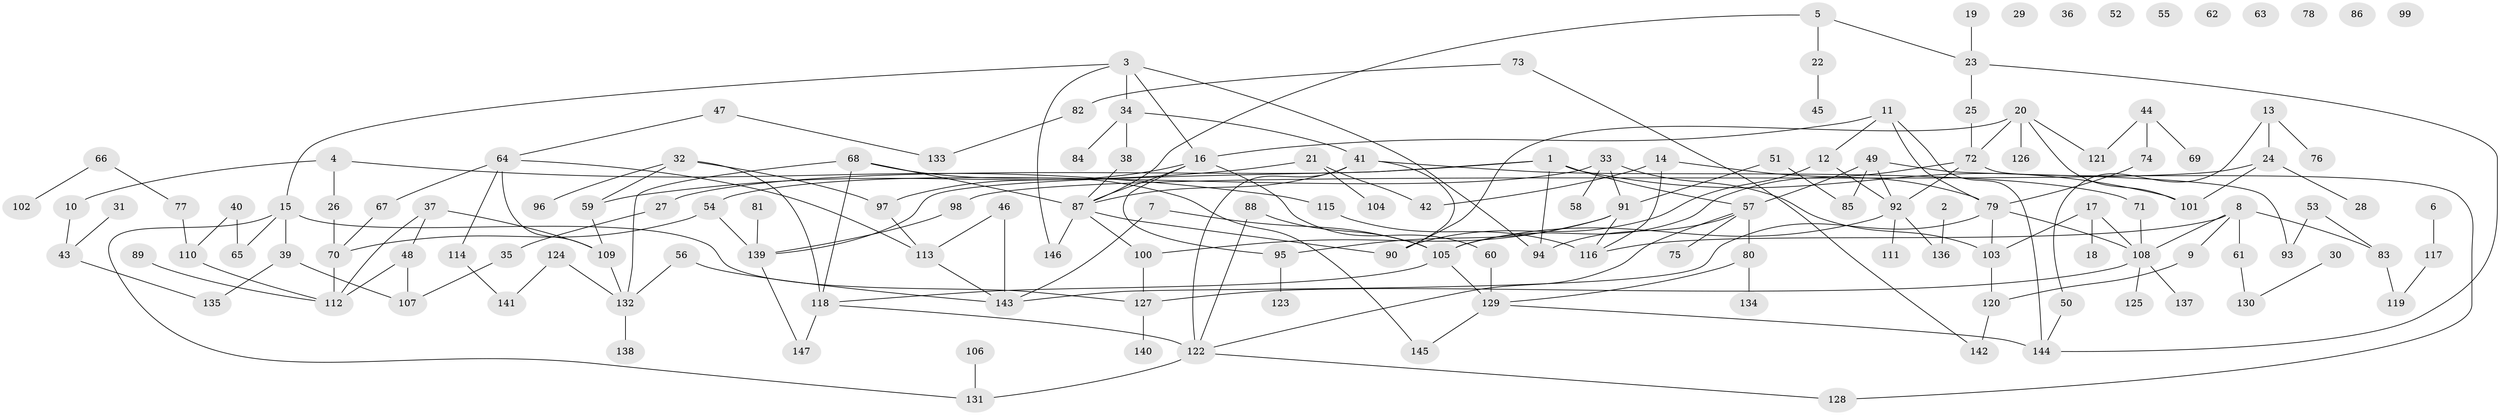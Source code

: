 // Generated by graph-tools (version 1.1) at 2025/25/03/09/25 03:25:15]
// undirected, 147 vertices, 193 edges
graph export_dot {
graph [start="1"]
  node [color=gray90,style=filled];
  1;
  2;
  3;
  4;
  5;
  6;
  7;
  8;
  9;
  10;
  11;
  12;
  13;
  14;
  15;
  16;
  17;
  18;
  19;
  20;
  21;
  22;
  23;
  24;
  25;
  26;
  27;
  28;
  29;
  30;
  31;
  32;
  33;
  34;
  35;
  36;
  37;
  38;
  39;
  40;
  41;
  42;
  43;
  44;
  45;
  46;
  47;
  48;
  49;
  50;
  51;
  52;
  53;
  54;
  55;
  56;
  57;
  58;
  59;
  60;
  61;
  62;
  63;
  64;
  65;
  66;
  67;
  68;
  69;
  70;
  71;
  72;
  73;
  74;
  75;
  76;
  77;
  78;
  79;
  80;
  81;
  82;
  83;
  84;
  85;
  86;
  87;
  88;
  89;
  90;
  91;
  92;
  93;
  94;
  95;
  96;
  97;
  98;
  99;
  100;
  101;
  102;
  103;
  104;
  105;
  106;
  107;
  108;
  109;
  110;
  111;
  112;
  113;
  114;
  115;
  116;
  117;
  118;
  119;
  120;
  121;
  122;
  123;
  124;
  125;
  126;
  127;
  128;
  129;
  130;
  131;
  132;
  133;
  134;
  135;
  136;
  137;
  138;
  139;
  140;
  141;
  142;
  143;
  144;
  145;
  146;
  147;
  1 -- 27;
  1 -- 57;
  1 -- 94;
  1 -- 101;
  1 -- 139;
  2 -- 136;
  3 -- 15;
  3 -- 16;
  3 -- 34;
  3 -- 94;
  3 -- 146;
  4 -- 10;
  4 -- 26;
  4 -- 115;
  5 -- 22;
  5 -- 23;
  5 -- 87;
  6 -- 117;
  7 -- 105;
  7 -- 143;
  8 -- 9;
  8 -- 61;
  8 -- 83;
  8 -- 108;
  8 -- 116;
  9 -- 120;
  10 -- 43;
  11 -- 12;
  11 -- 16;
  11 -- 79;
  11 -- 144;
  12 -- 90;
  12 -- 92;
  13 -- 24;
  13 -- 50;
  13 -- 76;
  14 -- 42;
  14 -- 79;
  14 -- 116;
  15 -- 39;
  15 -- 65;
  15 -- 127;
  15 -- 131;
  16 -- 60;
  16 -- 87;
  16 -- 95;
  16 -- 97;
  17 -- 18;
  17 -- 103;
  17 -- 108;
  19 -- 23;
  20 -- 72;
  20 -- 90;
  20 -- 101;
  20 -- 121;
  20 -- 126;
  21 -- 42;
  21 -- 59;
  21 -- 104;
  22 -- 45;
  23 -- 25;
  23 -- 144;
  24 -- 28;
  24 -- 98;
  24 -- 101;
  25 -- 72;
  26 -- 70;
  27 -- 35;
  30 -- 130;
  31 -- 43;
  32 -- 59;
  32 -- 96;
  32 -- 97;
  32 -- 118;
  33 -- 54;
  33 -- 58;
  33 -- 91;
  33 -- 103;
  34 -- 38;
  34 -- 41;
  34 -- 84;
  35 -- 107;
  37 -- 48;
  37 -- 109;
  37 -- 112;
  38 -- 87;
  39 -- 107;
  39 -- 135;
  40 -- 65;
  40 -- 110;
  41 -- 71;
  41 -- 87;
  41 -- 90;
  41 -- 122;
  43 -- 135;
  44 -- 69;
  44 -- 74;
  44 -- 121;
  46 -- 113;
  46 -- 143;
  47 -- 64;
  47 -- 133;
  48 -- 107;
  48 -- 112;
  49 -- 57;
  49 -- 85;
  49 -- 92;
  49 -- 93;
  50 -- 144;
  51 -- 85;
  51 -- 91;
  53 -- 83;
  53 -- 93;
  54 -- 70;
  54 -- 139;
  56 -- 132;
  56 -- 143;
  57 -- 75;
  57 -- 80;
  57 -- 94;
  57 -- 122;
  59 -- 109;
  60 -- 129;
  61 -- 130;
  64 -- 67;
  64 -- 109;
  64 -- 113;
  64 -- 114;
  66 -- 77;
  66 -- 102;
  67 -- 70;
  68 -- 87;
  68 -- 118;
  68 -- 132;
  68 -- 145;
  70 -- 112;
  71 -- 108;
  72 -- 92;
  72 -- 105;
  72 -- 128;
  73 -- 82;
  73 -- 142;
  74 -- 79;
  77 -- 110;
  79 -- 103;
  79 -- 108;
  79 -- 143;
  80 -- 129;
  80 -- 134;
  81 -- 139;
  82 -- 133;
  83 -- 119;
  87 -- 90;
  87 -- 100;
  87 -- 146;
  88 -- 105;
  88 -- 122;
  89 -- 112;
  91 -- 95;
  91 -- 100;
  91 -- 116;
  92 -- 105;
  92 -- 111;
  92 -- 136;
  95 -- 123;
  97 -- 113;
  98 -- 139;
  100 -- 127;
  103 -- 120;
  105 -- 118;
  105 -- 129;
  106 -- 131;
  108 -- 125;
  108 -- 127;
  108 -- 137;
  109 -- 132;
  110 -- 112;
  113 -- 143;
  114 -- 141;
  115 -- 116;
  117 -- 119;
  118 -- 122;
  118 -- 147;
  120 -- 142;
  122 -- 128;
  122 -- 131;
  124 -- 132;
  124 -- 141;
  127 -- 140;
  129 -- 144;
  129 -- 145;
  132 -- 138;
  139 -- 147;
}
